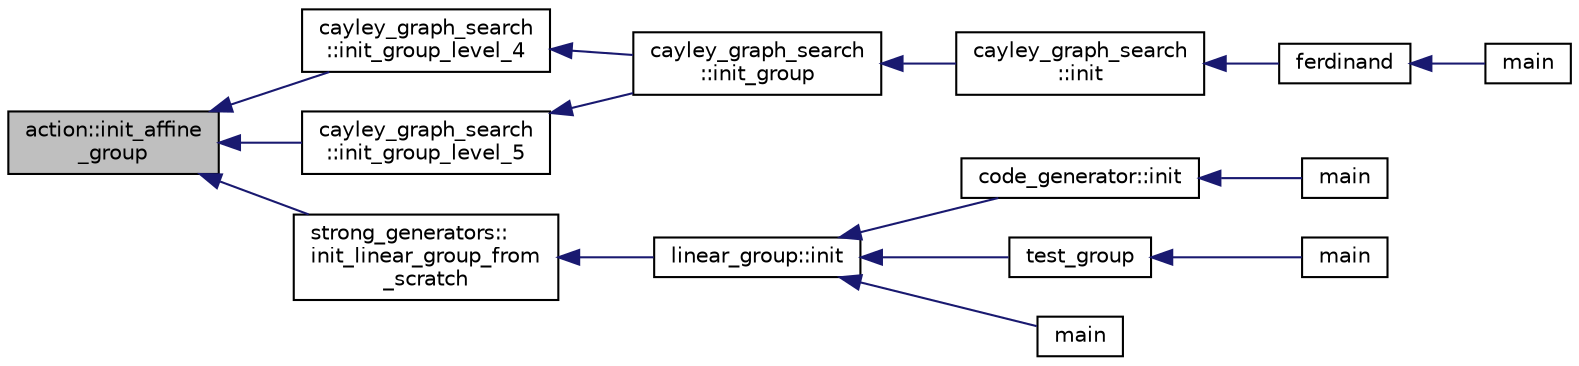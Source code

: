 digraph "action::init_affine_group"
{
  edge [fontname="Helvetica",fontsize="10",labelfontname="Helvetica",labelfontsize="10"];
  node [fontname="Helvetica",fontsize="10",shape=record];
  rankdir="LR";
  Node25387 [label="action::init_affine\l_group",height=0.2,width=0.4,color="black", fillcolor="grey75", style="filled", fontcolor="black"];
  Node25387 -> Node25388 [dir="back",color="midnightblue",fontsize="10",style="solid",fontname="Helvetica"];
  Node25388 [label="cayley_graph_search\l::init_group_level_4",height=0.2,width=0.4,color="black", fillcolor="white", style="filled",URL="$de/dae/classcayley__graph__search.html#a6593f90cd91bea8c23fe71acca05655e"];
  Node25388 -> Node25389 [dir="back",color="midnightblue",fontsize="10",style="solid",fontname="Helvetica"];
  Node25389 [label="cayley_graph_search\l::init_group",height=0.2,width=0.4,color="black", fillcolor="white", style="filled",URL="$de/dae/classcayley__graph__search.html#adbce2e517a8ed979f53e8aeb043cf4ca"];
  Node25389 -> Node25390 [dir="back",color="midnightblue",fontsize="10",style="solid",fontname="Helvetica"];
  Node25390 [label="cayley_graph_search\l::init",height=0.2,width=0.4,color="black", fillcolor="white", style="filled",URL="$de/dae/classcayley__graph__search.html#add9c6434abeaebac4a07bc03cb21672d"];
  Node25390 -> Node25391 [dir="back",color="midnightblue",fontsize="10",style="solid",fontname="Helvetica"];
  Node25391 [label="ferdinand",height=0.2,width=0.4,color="black", fillcolor="white", style="filled",URL="$da/df3/ferdinand_8_c.html#a322b57727d23cf5a0932f11c30ea18d9"];
  Node25391 -> Node25392 [dir="back",color="midnightblue",fontsize="10",style="solid",fontname="Helvetica"];
  Node25392 [label="main",height=0.2,width=0.4,color="black", fillcolor="white", style="filled",URL="$da/df3/ferdinand_8_c.html#a3c04138a5bfe5d72780bb7e82a18e627"];
  Node25387 -> Node25393 [dir="back",color="midnightblue",fontsize="10",style="solid",fontname="Helvetica"];
  Node25393 [label="cayley_graph_search\l::init_group_level_5",height=0.2,width=0.4,color="black", fillcolor="white", style="filled",URL="$de/dae/classcayley__graph__search.html#ab4427f6ab65833dae31a18f44a5d6d7a"];
  Node25393 -> Node25389 [dir="back",color="midnightblue",fontsize="10",style="solid",fontname="Helvetica"];
  Node25387 -> Node25394 [dir="back",color="midnightblue",fontsize="10",style="solid",fontname="Helvetica"];
  Node25394 [label="strong_generators::\linit_linear_group_from\l_scratch",height=0.2,width=0.4,color="black", fillcolor="white", style="filled",URL="$dc/d09/classstrong__generators.html#ad47ecfb9c141b65ed6aca34231d5a0d2"];
  Node25394 -> Node25395 [dir="back",color="midnightblue",fontsize="10",style="solid",fontname="Helvetica"];
  Node25395 [label="linear_group::init",height=0.2,width=0.4,color="black", fillcolor="white", style="filled",URL="$df/d5a/classlinear__group.html#a8119aa9b882192ab422b12614b259f28"];
  Node25395 -> Node25396 [dir="back",color="midnightblue",fontsize="10",style="solid",fontname="Helvetica"];
  Node25396 [label="code_generator::init",height=0.2,width=0.4,color="black", fillcolor="white", style="filled",URL="$db/d37/classcode__generator.html#acfaa1e8badf6f30255203f499b130af8"];
  Node25396 -> Node25397 [dir="back",color="midnightblue",fontsize="10",style="solid",fontname="Helvetica"];
  Node25397 [label="main",height=0.2,width=0.4,color="black", fillcolor="white", style="filled",URL="$d4/d4f/codes_8_c.html#a217dbf8b442f20279ea00b898af96f52"];
  Node25395 -> Node25398 [dir="back",color="midnightblue",fontsize="10",style="solid",fontname="Helvetica"];
  Node25398 [label="test_group",height=0.2,width=0.4,color="black", fillcolor="white", style="filled",URL="$d8/d03/analyze__q__designs_8_c.html#ad03444358d0b46e7aa4d88a806b44925"];
  Node25398 -> Node25399 [dir="back",color="midnightblue",fontsize="10",style="solid",fontname="Helvetica"];
  Node25399 [label="main",height=0.2,width=0.4,color="black", fillcolor="white", style="filled",URL="$d8/d03/analyze__q__designs_8_c.html#a217dbf8b442f20279ea00b898af96f52"];
  Node25395 -> Node25400 [dir="back",color="midnightblue",fontsize="10",style="solid",fontname="Helvetica"];
  Node25400 [label="main",height=0.2,width=0.4,color="black", fillcolor="white", style="filled",URL="$da/dd5/subspace__orbits__main_8_c.html#a217dbf8b442f20279ea00b898af96f52"];
}
